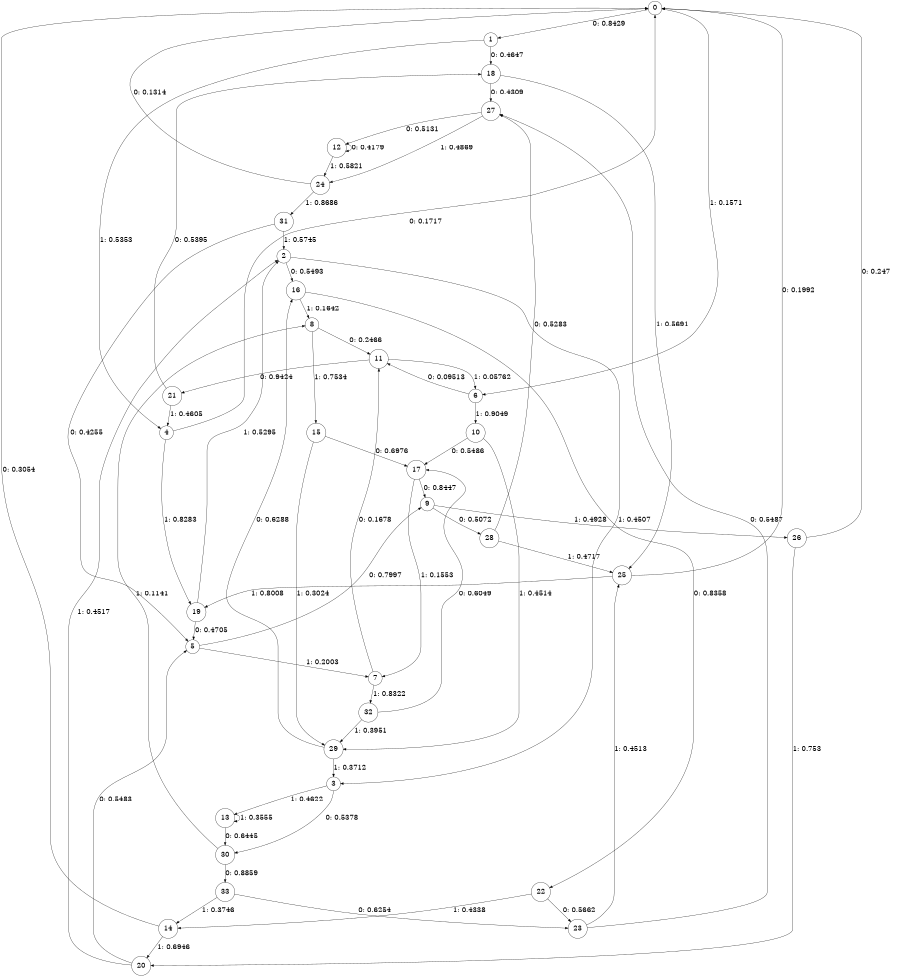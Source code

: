 digraph "ch5randomL6" {
size = "6,8.5";
ratio = "fill";
node [shape = circle];
node [fontsize = 24];
edge [fontsize = 24];
0 -> 1 [label = "0: 0.8429   "];
0 -> 6 [label = "1: 0.1571   "];
1 -> 18 [label = "0: 0.4647   "];
1 -> 4 [label = "1: 0.5353   "];
2 -> 16 [label = "0: 0.5493   "];
2 -> 3 [label = "1: 0.4507   "];
3 -> 30 [label = "0: 0.5378   "];
3 -> 13 [label = "1: 0.4622   "];
4 -> 0 [label = "0: 0.1717   "];
4 -> 19 [label = "1: 0.8283   "];
5 -> 9 [label = "0: 0.7997   "];
5 -> 7 [label = "1: 0.2003   "];
6 -> 11 [label = "0: 0.09513  "];
6 -> 10 [label = "1: 0.9049   "];
7 -> 11 [label = "0: 0.1678   "];
7 -> 32 [label = "1: 0.8322   "];
8 -> 11 [label = "0: 0.2466   "];
8 -> 15 [label = "1: 0.7534   "];
9 -> 28 [label = "0: 0.5072   "];
9 -> 26 [label = "1: 0.4928   "];
10 -> 17 [label = "0: 0.5486   "];
10 -> 29 [label = "1: 0.4514   "];
11 -> 21 [label = "0: 0.9424   "];
11 -> 6 [label = "1: 0.05762  "];
12 -> 12 [label = "0: 0.4179   "];
12 -> 24 [label = "1: 0.5821   "];
13 -> 30 [label = "0: 0.6445   "];
13 -> 13 [label = "1: 0.3555   "];
14 -> 0 [label = "0: 0.3054   "];
14 -> 20 [label = "1: 0.6946   "];
15 -> 17 [label = "0: 0.6976   "];
15 -> 29 [label = "1: 0.3024   "];
16 -> 22 [label = "0: 0.8358   "];
16 -> 8 [label = "1: 0.1642   "];
17 -> 9 [label = "0: 0.8447   "];
17 -> 7 [label = "1: 0.1553   "];
18 -> 27 [label = "0: 0.4309   "];
18 -> 25 [label = "1: 0.5691   "];
19 -> 5 [label = "0: 0.4705   "];
19 -> 2 [label = "1: 0.5295   "];
20 -> 5 [label = "0: 0.5483   "];
20 -> 2 [label = "1: 0.4517   "];
21 -> 18 [label = "0: 0.5395   "];
21 -> 4 [label = "1: 0.4605   "];
22 -> 23 [label = "0: 0.5662   "];
22 -> 14 [label = "1: 0.4338   "];
23 -> 27 [label = "0: 0.5487   "];
23 -> 25 [label = "1: 0.4513   "];
24 -> 0 [label = "0: 0.1314   "];
24 -> 31 [label = "1: 0.8686   "];
25 -> 0 [label = "0: 0.1992   "];
25 -> 19 [label = "1: 0.8008   "];
26 -> 0 [label = "0: 0.247    "];
26 -> 20 [label = "1: 0.753    "];
27 -> 12 [label = "0: 0.5131   "];
27 -> 24 [label = "1: 0.4869   "];
28 -> 27 [label = "0: 0.5283   "];
28 -> 25 [label = "1: 0.4717   "];
29 -> 16 [label = "0: 0.6288   "];
29 -> 3 [label = "1: 0.3712   "];
30 -> 33 [label = "0: 0.8859   "];
30 -> 8 [label = "1: 0.1141   "];
31 -> 5 [label = "0: 0.4255   "];
31 -> 2 [label = "1: 0.5745   "];
32 -> 17 [label = "0: 0.6049   "];
32 -> 29 [label = "1: 0.3951   "];
33 -> 23 [label = "0: 0.6254   "];
33 -> 14 [label = "1: 0.3746   "];
}